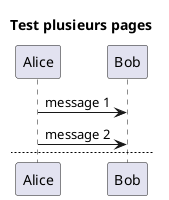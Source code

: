 @startuml test multipage
title Test plusieurs pages
Alice-> Bob : message 1
Alice-> Bob : message 2
newpage titre de la deuxième page
Alice-> Bob : message 3
Alice-> Bob : message 4
newpage dernière page
Alice-> Bob : message 5
Alice-> Bob : message 6
@enduml